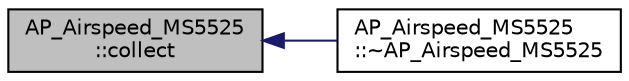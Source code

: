 digraph "AP_Airspeed_MS5525::collect"
{
 // INTERACTIVE_SVG=YES
  edge [fontname="Helvetica",fontsize="10",labelfontname="Helvetica",labelfontsize="10"];
  node [fontname="Helvetica",fontsize="10",shape=record];
  rankdir="LR";
  Node1 [label="AP_Airspeed_MS5525\l::collect",height=0.2,width=0.4,color="black", fillcolor="grey75", style="filled", fontcolor="black"];
  Node1 -> Node2 [dir="back",color="midnightblue",fontsize="10",style="solid",fontname="Helvetica"];
  Node2 [label="AP_Airspeed_MS5525\l::~AP_Airspeed_MS5525",height=0.2,width=0.4,color="black", fillcolor="white", style="filled",URL="$classAP__Airspeed__MS5525.html#a912d32f3429f683271ab10f3768122ab"];
}
